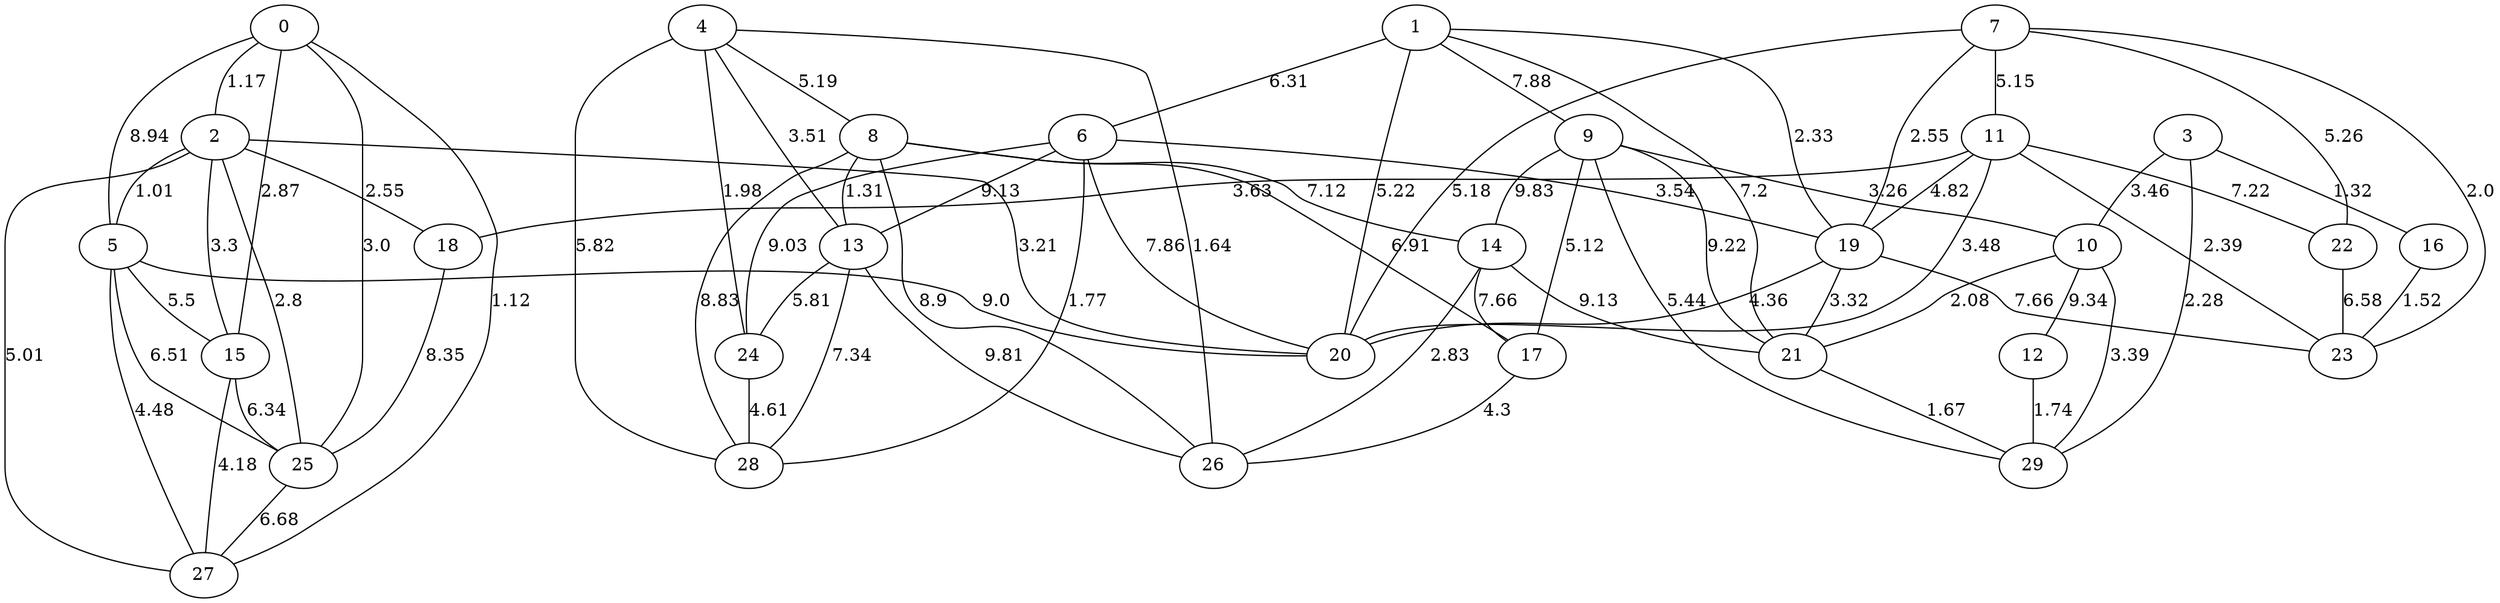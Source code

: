 graph G {
"0";
"1";
"2";
"3";
"4";
"5";
"6";
"7";
"8";
"9";
"10";
"11";
"12";
"13";
"14";
"15";
"16";
"17";
"18";
"19";
"20";
"21";
"22";
"23";
"24";
"25";
"26";
"27";
"28";
"29";
    "1" -- "21"[label="7.2", len="7.2"];
    "0" -- "27"[label="1.12", len="1.12"];
    "14" -- "17"[label="7.66", len="7.66"];
    "8" -- "13"[label="1.31", len="1.31"];
    "15" -- "27"[label="4.18", len="4.18"];
    "22" -- "23"[label="6.58", len="6.58"];
    "2" -- "18"[label="2.55", len="2.55"];
    "4" -- "8"[label="5.19", len="5.19"];
    "6" -- "28"[label="1.77", len="1.77"];
    "13" -- "26"[label="9.81", len="9.81"];
    "9" -- "29"[label="5.44", len="5.44"];
    "10" -- "21"[label="2.08", len="2.08"];
    "11" -- "23"[label="2.39", len="2.39"];
    "1" -- "6"[label="6.31", len="6.31"];
    "6" -- "24"[label="9.03", len="9.03"];
    "14" -- "26"[label="2.83", len="2.83"];
    "8" -- "28"[label="8.83", len="8.83"];
    "19" -- "23"[label="7.66", len="7.66"];
    "7" -- "11"[label="5.15", len="5.15"];
    "2" -- "5"[label="1.01", len="1.01"];
    "25" -- "27"[label="6.68", len="6.68"];
    "11" -- "19"[label="4.82", len="4.82"];
    "1" -- "20"[label="5.22", len="5.22"];
    "7" -- "20"[label="5.18", len="5.18"];
    "8" -- "14"[label="7.12", len="7.12"];
    "0" -- "15"[label="2.87", len="2.87"];
    "9" -- "21"[label="9.22", len="9.22"];
    "3" -- "10"[label="3.46", len="3.46"];
    "10" -- "12"[label="9.34", len="9.34"];
    "11" -- "22"[label="7.22", len="7.22"];
    "4" -- "13"[label="3.51", len="3.51"];
    "5" -- "25"[label="6.51", len="6.51"];
    "7" -- "19"[label="2.55", len="2.55"];
    "9" -- "17"[label="5.12", len="5.12"];
    "4" -- "24"[label="1.98", len="1.98"];
    "3" -- "16"[label="1.32", len="1.32"];
    "11" -- "18"[label="3.63", len="3.63"];
    "2" -- "27"[label="5.01", len="5.01"];
    "7" -- "23"[label="2.0", len="2.0"];
    "19" -- "21"[label="3.32", len="3.32"];
    "4" -- "28"[label="5.82", len="5.82"];
    "9" -- "14"[label="9.83", len="9.83"];
    "13" -- "24"[label="5.81", len="5.81"];
    "15" -- "25"[label="6.34", len="6.34"];
    "0" -- "25"[label="3.0", len="3.0"];
    "24" -- "28"[label="4.61", len="4.61"];
    "2" -- "20"[label="3.21", len="3.21"];
    "16" -- "23"[label="1.52", len="1.52"];
    "9" -- "10"[label="3.26", len="3.26"];
    "13" -- "28"[label="7.34", len="7.34"];
    "1" -- "19"[label="2.33", len="2.33"];
    "0" -- "5"[label="8.94", len="8.94"];
    "1" -- "9"[label="7.88", len="7.88"];
    "5" -- "15"[label="5.5", len="5.5"];
    "17" -- "26"[label="4.3", len="4.3"];
    "8" -- "17"[label="6.91", len="6.91"];
    "12" -- "29"[label="1.74", len="1.74"];
    "7" -- "22"[label="5.26", len="5.26"];
    "19" -- "20"[label="4.36", len="4.36"];
    "8" -- "26"[label="8.9", len="8.9"];
    "6" -- "19"[label="3.54", len="3.54"];
    "18" -- "25"[label="8.35", len="8.35"];
    "5" -- "27"[label="4.48", len="4.48"];
    "21" -- "29"[label="1.67", len="1.67"];
    "4" -- "26"[label="1.64", len="1.64"];
    "5" -- "20"[label="9.0", len="9.0"];
    "6" -- "20"[label="7.86", len="7.86"];
    "11" -- "20"[label="3.48", len="3.48"];
    "2" -- "25"[label="2.8", len="2.8"];
    "3" -- "29"[label="2.28", len="2.28"];
    "2" -- "15"[label="3.3", len="3.3"];
    "6" -- "13"[label="9.13", len="9.13"];
    "10" -- "29"[label="3.39", len="3.39"];
    "14" -- "21"[label="9.13", len="9.13"];
    "0" -- "2"[label="1.17", len="1.17"];
}
